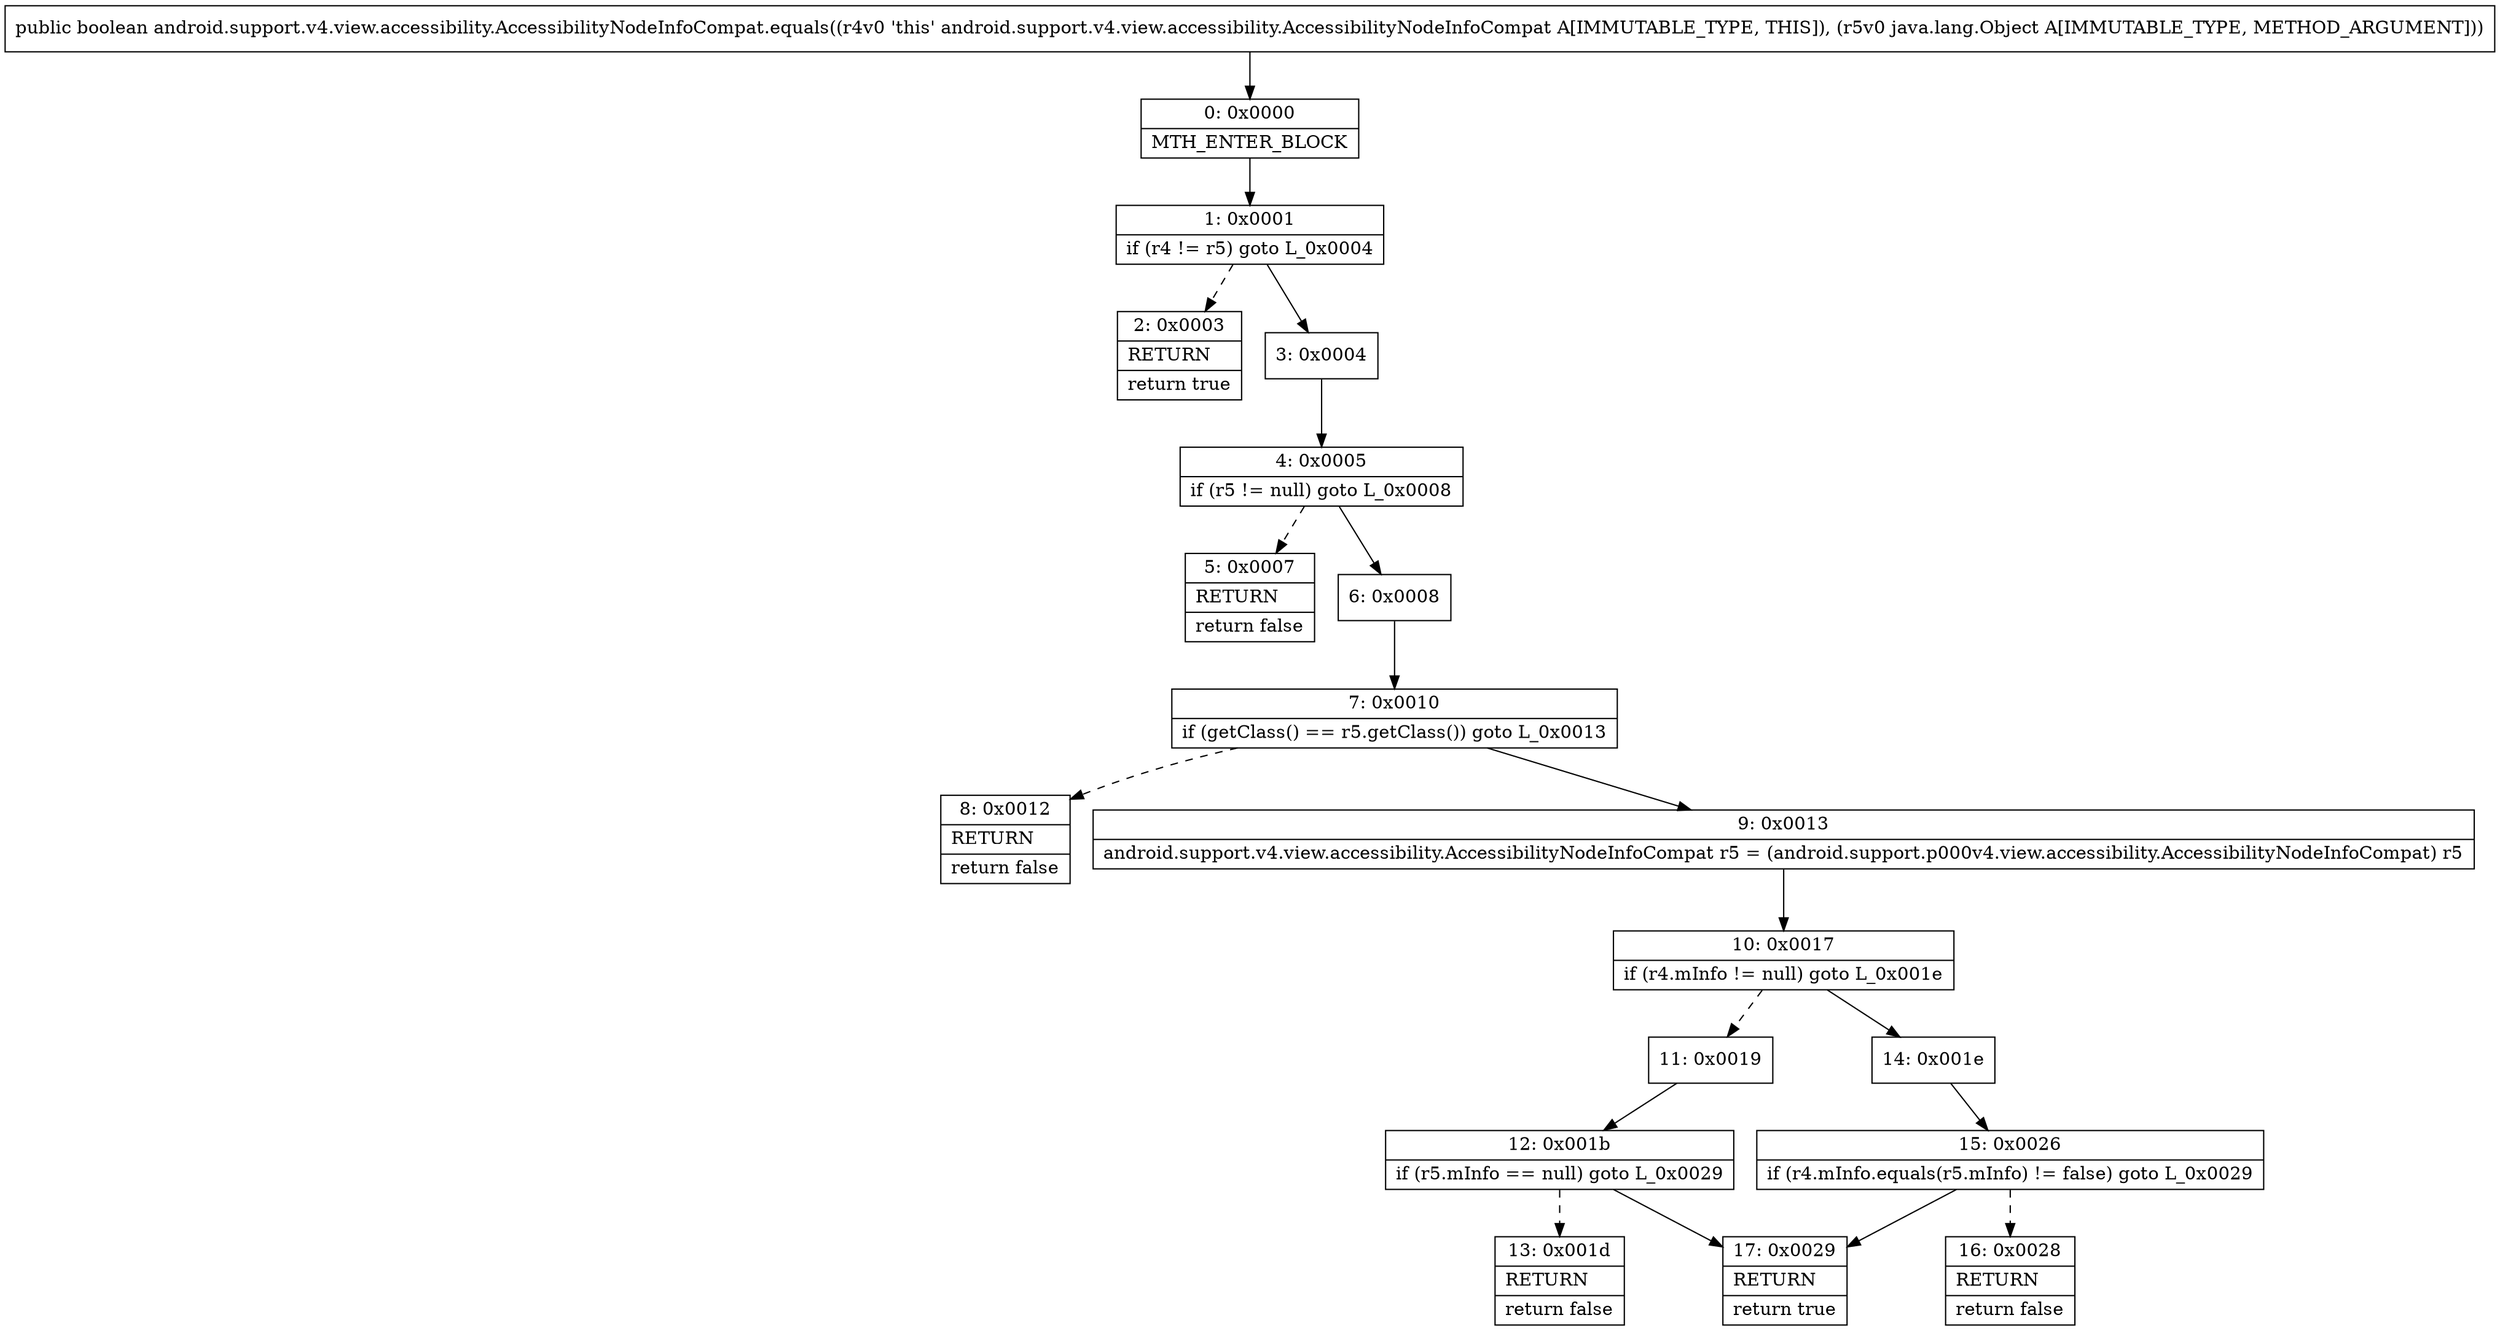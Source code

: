 digraph "CFG forandroid.support.v4.view.accessibility.AccessibilityNodeInfoCompat.equals(Ljava\/lang\/Object;)Z" {
Node_0 [shape=record,label="{0\:\ 0x0000|MTH_ENTER_BLOCK\l}"];
Node_1 [shape=record,label="{1\:\ 0x0001|if (r4 != r5) goto L_0x0004\l}"];
Node_2 [shape=record,label="{2\:\ 0x0003|RETURN\l|return true\l}"];
Node_3 [shape=record,label="{3\:\ 0x0004}"];
Node_4 [shape=record,label="{4\:\ 0x0005|if (r5 != null) goto L_0x0008\l}"];
Node_5 [shape=record,label="{5\:\ 0x0007|RETURN\l|return false\l}"];
Node_6 [shape=record,label="{6\:\ 0x0008}"];
Node_7 [shape=record,label="{7\:\ 0x0010|if (getClass() == r5.getClass()) goto L_0x0013\l}"];
Node_8 [shape=record,label="{8\:\ 0x0012|RETURN\l|return false\l}"];
Node_9 [shape=record,label="{9\:\ 0x0013|android.support.v4.view.accessibility.AccessibilityNodeInfoCompat r5 = (android.support.p000v4.view.accessibility.AccessibilityNodeInfoCompat) r5\l}"];
Node_10 [shape=record,label="{10\:\ 0x0017|if (r4.mInfo != null) goto L_0x001e\l}"];
Node_11 [shape=record,label="{11\:\ 0x0019}"];
Node_12 [shape=record,label="{12\:\ 0x001b|if (r5.mInfo == null) goto L_0x0029\l}"];
Node_13 [shape=record,label="{13\:\ 0x001d|RETURN\l|return false\l}"];
Node_14 [shape=record,label="{14\:\ 0x001e}"];
Node_15 [shape=record,label="{15\:\ 0x0026|if (r4.mInfo.equals(r5.mInfo) != false) goto L_0x0029\l}"];
Node_16 [shape=record,label="{16\:\ 0x0028|RETURN\l|return false\l}"];
Node_17 [shape=record,label="{17\:\ 0x0029|RETURN\l|return true\l}"];
MethodNode[shape=record,label="{public boolean android.support.v4.view.accessibility.AccessibilityNodeInfoCompat.equals((r4v0 'this' android.support.v4.view.accessibility.AccessibilityNodeInfoCompat A[IMMUTABLE_TYPE, THIS]), (r5v0 java.lang.Object A[IMMUTABLE_TYPE, METHOD_ARGUMENT])) }"];
MethodNode -> Node_0;
Node_0 -> Node_1;
Node_1 -> Node_2[style=dashed];
Node_1 -> Node_3;
Node_3 -> Node_4;
Node_4 -> Node_5[style=dashed];
Node_4 -> Node_6;
Node_6 -> Node_7;
Node_7 -> Node_8[style=dashed];
Node_7 -> Node_9;
Node_9 -> Node_10;
Node_10 -> Node_11[style=dashed];
Node_10 -> Node_14;
Node_11 -> Node_12;
Node_12 -> Node_13[style=dashed];
Node_12 -> Node_17;
Node_14 -> Node_15;
Node_15 -> Node_16[style=dashed];
Node_15 -> Node_17;
}

